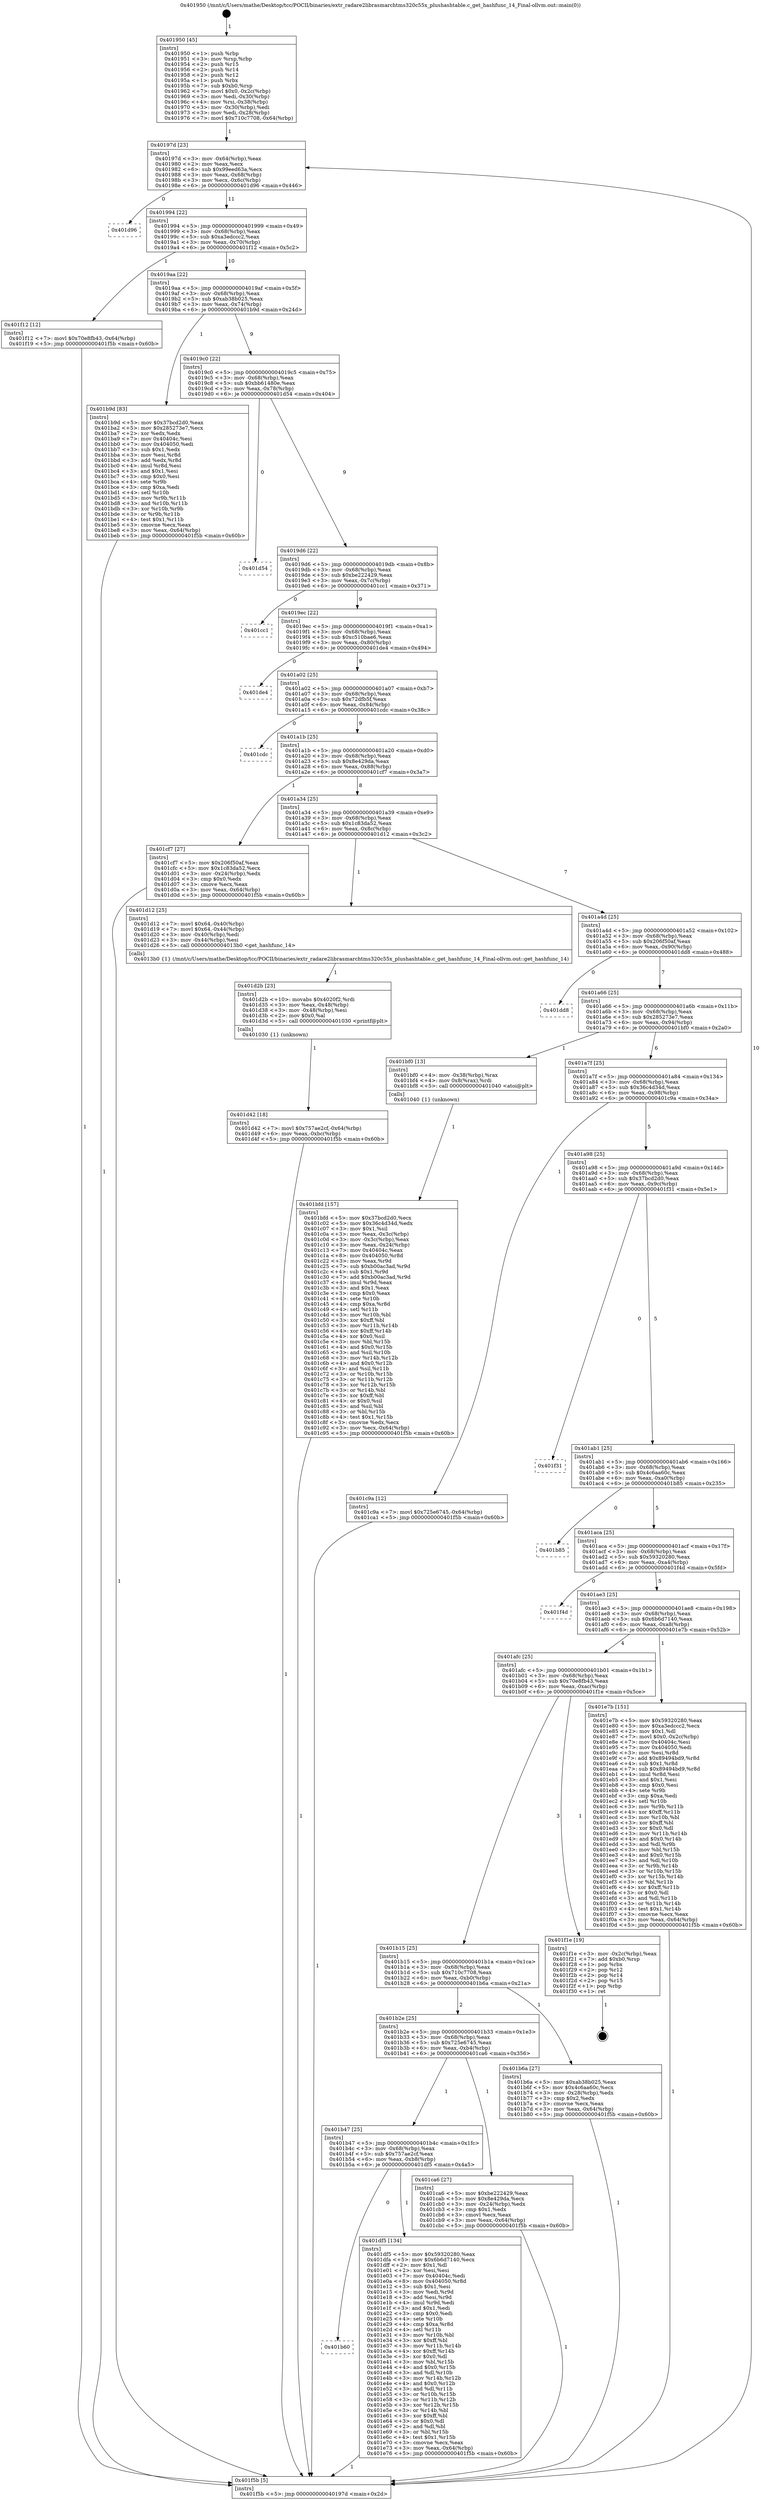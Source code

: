 digraph "0x401950" {
  label = "0x401950 (/mnt/c/Users/mathe/Desktop/tcc/POCII/binaries/extr_radare2librasmarchtms320c55x_plushashtable.c_get_hashfunc_14_Final-ollvm.out::main(0))"
  labelloc = "t"
  node[shape=record]

  Entry [label="",width=0.3,height=0.3,shape=circle,fillcolor=black,style=filled]
  "0x40197d" [label="{
     0x40197d [23]\l
     | [instrs]\l
     &nbsp;&nbsp;0x40197d \<+3\>: mov -0x64(%rbp),%eax\l
     &nbsp;&nbsp;0x401980 \<+2\>: mov %eax,%ecx\l
     &nbsp;&nbsp;0x401982 \<+6\>: sub $0x99eed63a,%ecx\l
     &nbsp;&nbsp;0x401988 \<+3\>: mov %eax,-0x68(%rbp)\l
     &nbsp;&nbsp;0x40198b \<+3\>: mov %ecx,-0x6c(%rbp)\l
     &nbsp;&nbsp;0x40198e \<+6\>: je 0000000000401d96 \<main+0x446\>\l
  }"]
  "0x401d96" [label="{
     0x401d96\l
  }", style=dashed]
  "0x401994" [label="{
     0x401994 [22]\l
     | [instrs]\l
     &nbsp;&nbsp;0x401994 \<+5\>: jmp 0000000000401999 \<main+0x49\>\l
     &nbsp;&nbsp;0x401999 \<+3\>: mov -0x68(%rbp),%eax\l
     &nbsp;&nbsp;0x40199c \<+5\>: sub $0xa3edccc2,%eax\l
     &nbsp;&nbsp;0x4019a1 \<+3\>: mov %eax,-0x70(%rbp)\l
     &nbsp;&nbsp;0x4019a4 \<+6\>: je 0000000000401f12 \<main+0x5c2\>\l
  }"]
  Exit [label="",width=0.3,height=0.3,shape=circle,fillcolor=black,style=filled,peripheries=2]
  "0x401f12" [label="{
     0x401f12 [12]\l
     | [instrs]\l
     &nbsp;&nbsp;0x401f12 \<+7\>: movl $0x70e8fb43,-0x64(%rbp)\l
     &nbsp;&nbsp;0x401f19 \<+5\>: jmp 0000000000401f5b \<main+0x60b\>\l
  }"]
  "0x4019aa" [label="{
     0x4019aa [22]\l
     | [instrs]\l
     &nbsp;&nbsp;0x4019aa \<+5\>: jmp 00000000004019af \<main+0x5f\>\l
     &nbsp;&nbsp;0x4019af \<+3\>: mov -0x68(%rbp),%eax\l
     &nbsp;&nbsp;0x4019b2 \<+5\>: sub $0xab38b025,%eax\l
     &nbsp;&nbsp;0x4019b7 \<+3\>: mov %eax,-0x74(%rbp)\l
     &nbsp;&nbsp;0x4019ba \<+6\>: je 0000000000401b9d \<main+0x24d\>\l
  }"]
  "0x401b60" [label="{
     0x401b60\l
  }", style=dashed]
  "0x401b9d" [label="{
     0x401b9d [83]\l
     | [instrs]\l
     &nbsp;&nbsp;0x401b9d \<+5\>: mov $0x37bcd2d0,%eax\l
     &nbsp;&nbsp;0x401ba2 \<+5\>: mov $0x285273e7,%ecx\l
     &nbsp;&nbsp;0x401ba7 \<+2\>: xor %edx,%edx\l
     &nbsp;&nbsp;0x401ba9 \<+7\>: mov 0x40404c,%esi\l
     &nbsp;&nbsp;0x401bb0 \<+7\>: mov 0x404050,%edi\l
     &nbsp;&nbsp;0x401bb7 \<+3\>: sub $0x1,%edx\l
     &nbsp;&nbsp;0x401bba \<+3\>: mov %esi,%r8d\l
     &nbsp;&nbsp;0x401bbd \<+3\>: add %edx,%r8d\l
     &nbsp;&nbsp;0x401bc0 \<+4\>: imul %r8d,%esi\l
     &nbsp;&nbsp;0x401bc4 \<+3\>: and $0x1,%esi\l
     &nbsp;&nbsp;0x401bc7 \<+3\>: cmp $0x0,%esi\l
     &nbsp;&nbsp;0x401bca \<+4\>: sete %r9b\l
     &nbsp;&nbsp;0x401bce \<+3\>: cmp $0xa,%edi\l
     &nbsp;&nbsp;0x401bd1 \<+4\>: setl %r10b\l
     &nbsp;&nbsp;0x401bd5 \<+3\>: mov %r9b,%r11b\l
     &nbsp;&nbsp;0x401bd8 \<+3\>: and %r10b,%r11b\l
     &nbsp;&nbsp;0x401bdb \<+3\>: xor %r10b,%r9b\l
     &nbsp;&nbsp;0x401bde \<+3\>: or %r9b,%r11b\l
     &nbsp;&nbsp;0x401be1 \<+4\>: test $0x1,%r11b\l
     &nbsp;&nbsp;0x401be5 \<+3\>: cmovne %ecx,%eax\l
     &nbsp;&nbsp;0x401be8 \<+3\>: mov %eax,-0x64(%rbp)\l
     &nbsp;&nbsp;0x401beb \<+5\>: jmp 0000000000401f5b \<main+0x60b\>\l
  }"]
  "0x4019c0" [label="{
     0x4019c0 [22]\l
     | [instrs]\l
     &nbsp;&nbsp;0x4019c0 \<+5\>: jmp 00000000004019c5 \<main+0x75\>\l
     &nbsp;&nbsp;0x4019c5 \<+3\>: mov -0x68(%rbp),%eax\l
     &nbsp;&nbsp;0x4019c8 \<+5\>: sub $0xbb61480e,%eax\l
     &nbsp;&nbsp;0x4019cd \<+3\>: mov %eax,-0x78(%rbp)\l
     &nbsp;&nbsp;0x4019d0 \<+6\>: je 0000000000401d54 \<main+0x404\>\l
  }"]
  "0x401df5" [label="{
     0x401df5 [134]\l
     | [instrs]\l
     &nbsp;&nbsp;0x401df5 \<+5\>: mov $0x59320280,%eax\l
     &nbsp;&nbsp;0x401dfa \<+5\>: mov $0x6b6d7140,%ecx\l
     &nbsp;&nbsp;0x401dff \<+2\>: mov $0x1,%dl\l
     &nbsp;&nbsp;0x401e01 \<+2\>: xor %esi,%esi\l
     &nbsp;&nbsp;0x401e03 \<+7\>: mov 0x40404c,%edi\l
     &nbsp;&nbsp;0x401e0a \<+8\>: mov 0x404050,%r8d\l
     &nbsp;&nbsp;0x401e12 \<+3\>: sub $0x1,%esi\l
     &nbsp;&nbsp;0x401e15 \<+3\>: mov %edi,%r9d\l
     &nbsp;&nbsp;0x401e18 \<+3\>: add %esi,%r9d\l
     &nbsp;&nbsp;0x401e1b \<+4\>: imul %r9d,%edi\l
     &nbsp;&nbsp;0x401e1f \<+3\>: and $0x1,%edi\l
     &nbsp;&nbsp;0x401e22 \<+3\>: cmp $0x0,%edi\l
     &nbsp;&nbsp;0x401e25 \<+4\>: sete %r10b\l
     &nbsp;&nbsp;0x401e29 \<+4\>: cmp $0xa,%r8d\l
     &nbsp;&nbsp;0x401e2d \<+4\>: setl %r11b\l
     &nbsp;&nbsp;0x401e31 \<+3\>: mov %r10b,%bl\l
     &nbsp;&nbsp;0x401e34 \<+3\>: xor $0xff,%bl\l
     &nbsp;&nbsp;0x401e37 \<+3\>: mov %r11b,%r14b\l
     &nbsp;&nbsp;0x401e3a \<+4\>: xor $0xff,%r14b\l
     &nbsp;&nbsp;0x401e3e \<+3\>: xor $0x0,%dl\l
     &nbsp;&nbsp;0x401e41 \<+3\>: mov %bl,%r15b\l
     &nbsp;&nbsp;0x401e44 \<+4\>: and $0x0,%r15b\l
     &nbsp;&nbsp;0x401e48 \<+3\>: and %dl,%r10b\l
     &nbsp;&nbsp;0x401e4b \<+3\>: mov %r14b,%r12b\l
     &nbsp;&nbsp;0x401e4e \<+4\>: and $0x0,%r12b\l
     &nbsp;&nbsp;0x401e52 \<+3\>: and %dl,%r11b\l
     &nbsp;&nbsp;0x401e55 \<+3\>: or %r10b,%r15b\l
     &nbsp;&nbsp;0x401e58 \<+3\>: or %r11b,%r12b\l
     &nbsp;&nbsp;0x401e5b \<+3\>: xor %r12b,%r15b\l
     &nbsp;&nbsp;0x401e5e \<+3\>: or %r14b,%bl\l
     &nbsp;&nbsp;0x401e61 \<+3\>: xor $0xff,%bl\l
     &nbsp;&nbsp;0x401e64 \<+3\>: or $0x0,%dl\l
     &nbsp;&nbsp;0x401e67 \<+2\>: and %dl,%bl\l
     &nbsp;&nbsp;0x401e69 \<+3\>: or %bl,%r15b\l
     &nbsp;&nbsp;0x401e6c \<+4\>: test $0x1,%r15b\l
     &nbsp;&nbsp;0x401e70 \<+3\>: cmovne %ecx,%eax\l
     &nbsp;&nbsp;0x401e73 \<+3\>: mov %eax,-0x64(%rbp)\l
     &nbsp;&nbsp;0x401e76 \<+5\>: jmp 0000000000401f5b \<main+0x60b\>\l
  }"]
  "0x401d54" [label="{
     0x401d54\l
  }", style=dashed]
  "0x4019d6" [label="{
     0x4019d6 [22]\l
     | [instrs]\l
     &nbsp;&nbsp;0x4019d6 \<+5\>: jmp 00000000004019db \<main+0x8b\>\l
     &nbsp;&nbsp;0x4019db \<+3\>: mov -0x68(%rbp),%eax\l
     &nbsp;&nbsp;0x4019de \<+5\>: sub $0xbe222429,%eax\l
     &nbsp;&nbsp;0x4019e3 \<+3\>: mov %eax,-0x7c(%rbp)\l
     &nbsp;&nbsp;0x4019e6 \<+6\>: je 0000000000401cc1 \<main+0x371\>\l
  }"]
  "0x401d42" [label="{
     0x401d42 [18]\l
     | [instrs]\l
     &nbsp;&nbsp;0x401d42 \<+7\>: movl $0x757ae2cf,-0x64(%rbp)\l
     &nbsp;&nbsp;0x401d49 \<+6\>: mov %eax,-0xbc(%rbp)\l
     &nbsp;&nbsp;0x401d4f \<+5\>: jmp 0000000000401f5b \<main+0x60b\>\l
  }"]
  "0x401cc1" [label="{
     0x401cc1\l
  }", style=dashed]
  "0x4019ec" [label="{
     0x4019ec [22]\l
     | [instrs]\l
     &nbsp;&nbsp;0x4019ec \<+5\>: jmp 00000000004019f1 \<main+0xa1\>\l
     &nbsp;&nbsp;0x4019f1 \<+3\>: mov -0x68(%rbp),%eax\l
     &nbsp;&nbsp;0x4019f4 \<+5\>: sub $0xc510bae6,%eax\l
     &nbsp;&nbsp;0x4019f9 \<+3\>: mov %eax,-0x80(%rbp)\l
     &nbsp;&nbsp;0x4019fc \<+6\>: je 0000000000401de4 \<main+0x494\>\l
  }"]
  "0x401d2b" [label="{
     0x401d2b [23]\l
     | [instrs]\l
     &nbsp;&nbsp;0x401d2b \<+10\>: movabs $0x4020f2,%rdi\l
     &nbsp;&nbsp;0x401d35 \<+3\>: mov %eax,-0x48(%rbp)\l
     &nbsp;&nbsp;0x401d38 \<+3\>: mov -0x48(%rbp),%esi\l
     &nbsp;&nbsp;0x401d3b \<+2\>: mov $0x0,%al\l
     &nbsp;&nbsp;0x401d3d \<+5\>: call 0000000000401030 \<printf@plt\>\l
     | [calls]\l
     &nbsp;&nbsp;0x401030 \{1\} (unknown)\l
  }"]
  "0x401de4" [label="{
     0x401de4\l
  }", style=dashed]
  "0x401a02" [label="{
     0x401a02 [25]\l
     | [instrs]\l
     &nbsp;&nbsp;0x401a02 \<+5\>: jmp 0000000000401a07 \<main+0xb7\>\l
     &nbsp;&nbsp;0x401a07 \<+3\>: mov -0x68(%rbp),%eax\l
     &nbsp;&nbsp;0x401a0a \<+5\>: sub $0x72dfb5f,%eax\l
     &nbsp;&nbsp;0x401a0f \<+6\>: mov %eax,-0x84(%rbp)\l
     &nbsp;&nbsp;0x401a15 \<+6\>: je 0000000000401cdc \<main+0x38c\>\l
  }"]
  "0x401b47" [label="{
     0x401b47 [25]\l
     | [instrs]\l
     &nbsp;&nbsp;0x401b47 \<+5\>: jmp 0000000000401b4c \<main+0x1fc\>\l
     &nbsp;&nbsp;0x401b4c \<+3\>: mov -0x68(%rbp),%eax\l
     &nbsp;&nbsp;0x401b4f \<+5\>: sub $0x757ae2cf,%eax\l
     &nbsp;&nbsp;0x401b54 \<+6\>: mov %eax,-0xb8(%rbp)\l
     &nbsp;&nbsp;0x401b5a \<+6\>: je 0000000000401df5 \<main+0x4a5\>\l
  }"]
  "0x401cdc" [label="{
     0x401cdc\l
  }", style=dashed]
  "0x401a1b" [label="{
     0x401a1b [25]\l
     | [instrs]\l
     &nbsp;&nbsp;0x401a1b \<+5\>: jmp 0000000000401a20 \<main+0xd0\>\l
     &nbsp;&nbsp;0x401a20 \<+3\>: mov -0x68(%rbp),%eax\l
     &nbsp;&nbsp;0x401a23 \<+5\>: sub $0x8e429da,%eax\l
     &nbsp;&nbsp;0x401a28 \<+6\>: mov %eax,-0x88(%rbp)\l
     &nbsp;&nbsp;0x401a2e \<+6\>: je 0000000000401cf7 \<main+0x3a7\>\l
  }"]
  "0x401ca6" [label="{
     0x401ca6 [27]\l
     | [instrs]\l
     &nbsp;&nbsp;0x401ca6 \<+5\>: mov $0xbe222429,%eax\l
     &nbsp;&nbsp;0x401cab \<+5\>: mov $0x8e429da,%ecx\l
     &nbsp;&nbsp;0x401cb0 \<+3\>: mov -0x24(%rbp),%edx\l
     &nbsp;&nbsp;0x401cb3 \<+3\>: cmp $0x1,%edx\l
     &nbsp;&nbsp;0x401cb6 \<+3\>: cmovl %ecx,%eax\l
     &nbsp;&nbsp;0x401cb9 \<+3\>: mov %eax,-0x64(%rbp)\l
     &nbsp;&nbsp;0x401cbc \<+5\>: jmp 0000000000401f5b \<main+0x60b\>\l
  }"]
  "0x401cf7" [label="{
     0x401cf7 [27]\l
     | [instrs]\l
     &nbsp;&nbsp;0x401cf7 \<+5\>: mov $0x206f50af,%eax\l
     &nbsp;&nbsp;0x401cfc \<+5\>: mov $0x1c83da52,%ecx\l
     &nbsp;&nbsp;0x401d01 \<+3\>: mov -0x24(%rbp),%edx\l
     &nbsp;&nbsp;0x401d04 \<+3\>: cmp $0x0,%edx\l
     &nbsp;&nbsp;0x401d07 \<+3\>: cmove %ecx,%eax\l
     &nbsp;&nbsp;0x401d0a \<+3\>: mov %eax,-0x64(%rbp)\l
     &nbsp;&nbsp;0x401d0d \<+5\>: jmp 0000000000401f5b \<main+0x60b\>\l
  }"]
  "0x401a34" [label="{
     0x401a34 [25]\l
     | [instrs]\l
     &nbsp;&nbsp;0x401a34 \<+5\>: jmp 0000000000401a39 \<main+0xe9\>\l
     &nbsp;&nbsp;0x401a39 \<+3\>: mov -0x68(%rbp),%eax\l
     &nbsp;&nbsp;0x401a3c \<+5\>: sub $0x1c83da52,%eax\l
     &nbsp;&nbsp;0x401a41 \<+6\>: mov %eax,-0x8c(%rbp)\l
     &nbsp;&nbsp;0x401a47 \<+6\>: je 0000000000401d12 \<main+0x3c2\>\l
  }"]
  "0x401bfd" [label="{
     0x401bfd [157]\l
     | [instrs]\l
     &nbsp;&nbsp;0x401bfd \<+5\>: mov $0x37bcd2d0,%ecx\l
     &nbsp;&nbsp;0x401c02 \<+5\>: mov $0x36c4d34d,%edx\l
     &nbsp;&nbsp;0x401c07 \<+3\>: mov $0x1,%sil\l
     &nbsp;&nbsp;0x401c0a \<+3\>: mov %eax,-0x3c(%rbp)\l
     &nbsp;&nbsp;0x401c0d \<+3\>: mov -0x3c(%rbp),%eax\l
     &nbsp;&nbsp;0x401c10 \<+3\>: mov %eax,-0x24(%rbp)\l
     &nbsp;&nbsp;0x401c13 \<+7\>: mov 0x40404c,%eax\l
     &nbsp;&nbsp;0x401c1a \<+8\>: mov 0x404050,%r8d\l
     &nbsp;&nbsp;0x401c22 \<+3\>: mov %eax,%r9d\l
     &nbsp;&nbsp;0x401c25 \<+7\>: sub $0xb00ac3ad,%r9d\l
     &nbsp;&nbsp;0x401c2c \<+4\>: sub $0x1,%r9d\l
     &nbsp;&nbsp;0x401c30 \<+7\>: add $0xb00ac3ad,%r9d\l
     &nbsp;&nbsp;0x401c37 \<+4\>: imul %r9d,%eax\l
     &nbsp;&nbsp;0x401c3b \<+3\>: and $0x1,%eax\l
     &nbsp;&nbsp;0x401c3e \<+3\>: cmp $0x0,%eax\l
     &nbsp;&nbsp;0x401c41 \<+4\>: sete %r10b\l
     &nbsp;&nbsp;0x401c45 \<+4\>: cmp $0xa,%r8d\l
     &nbsp;&nbsp;0x401c49 \<+4\>: setl %r11b\l
     &nbsp;&nbsp;0x401c4d \<+3\>: mov %r10b,%bl\l
     &nbsp;&nbsp;0x401c50 \<+3\>: xor $0xff,%bl\l
     &nbsp;&nbsp;0x401c53 \<+3\>: mov %r11b,%r14b\l
     &nbsp;&nbsp;0x401c56 \<+4\>: xor $0xff,%r14b\l
     &nbsp;&nbsp;0x401c5a \<+4\>: xor $0x0,%sil\l
     &nbsp;&nbsp;0x401c5e \<+3\>: mov %bl,%r15b\l
     &nbsp;&nbsp;0x401c61 \<+4\>: and $0x0,%r15b\l
     &nbsp;&nbsp;0x401c65 \<+3\>: and %sil,%r10b\l
     &nbsp;&nbsp;0x401c68 \<+3\>: mov %r14b,%r12b\l
     &nbsp;&nbsp;0x401c6b \<+4\>: and $0x0,%r12b\l
     &nbsp;&nbsp;0x401c6f \<+3\>: and %sil,%r11b\l
     &nbsp;&nbsp;0x401c72 \<+3\>: or %r10b,%r15b\l
     &nbsp;&nbsp;0x401c75 \<+3\>: or %r11b,%r12b\l
     &nbsp;&nbsp;0x401c78 \<+3\>: xor %r12b,%r15b\l
     &nbsp;&nbsp;0x401c7b \<+3\>: or %r14b,%bl\l
     &nbsp;&nbsp;0x401c7e \<+3\>: xor $0xff,%bl\l
     &nbsp;&nbsp;0x401c81 \<+4\>: or $0x0,%sil\l
     &nbsp;&nbsp;0x401c85 \<+3\>: and %sil,%bl\l
     &nbsp;&nbsp;0x401c88 \<+3\>: or %bl,%r15b\l
     &nbsp;&nbsp;0x401c8b \<+4\>: test $0x1,%r15b\l
     &nbsp;&nbsp;0x401c8f \<+3\>: cmovne %edx,%ecx\l
     &nbsp;&nbsp;0x401c92 \<+3\>: mov %ecx,-0x64(%rbp)\l
     &nbsp;&nbsp;0x401c95 \<+5\>: jmp 0000000000401f5b \<main+0x60b\>\l
  }"]
  "0x401d12" [label="{
     0x401d12 [25]\l
     | [instrs]\l
     &nbsp;&nbsp;0x401d12 \<+7\>: movl $0x64,-0x40(%rbp)\l
     &nbsp;&nbsp;0x401d19 \<+7\>: movl $0x64,-0x44(%rbp)\l
     &nbsp;&nbsp;0x401d20 \<+3\>: mov -0x40(%rbp),%edi\l
     &nbsp;&nbsp;0x401d23 \<+3\>: mov -0x44(%rbp),%esi\l
     &nbsp;&nbsp;0x401d26 \<+5\>: call 00000000004013b0 \<get_hashfunc_14\>\l
     | [calls]\l
     &nbsp;&nbsp;0x4013b0 \{1\} (/mnt/c/Users/mathe/Desktop/tcc/POCII/binaries/extr_radare2librasmarchtms320c55x_plushashtable.c_get_hashfunc_14_Final-ollvm.out::get_hashfunc_14)\l
  }"]
  "0x401a4d" [label="{
     0x401a4d [25]\l
     | [instrs]\l
     &nbsp;&nbsp;0x401a4d \<+5\>: jmp 0000000000401a52 \<main+0x102\>\l
     &nbsp;&nbsp;0x401a52 \<+3\>: mov -0x68(%rbp),%eax\l
     &nbsp;&nbsp;0x401a55 \<+5\>: sub $0x206f50af,%eax\l
     &nbsp;&nbsp;0x401a5a \<+6\>: mov %eax,-0x90(%rbp)\l
     &nbsp;&nbsp;0x401a60 \<+6\>: je 0000000000401dd8 \<main+0x488\>\l
  }"]
  "0x401950" [label="{
     0x401950 [45]\l
     | [instrs]\l
     &nbsp;&nbsp;0x401950 \<+1\>: push %rbp\l
     &nbsp;&nbsp;0x401951 \<+3\>: mov %rsp,%rbp\l
     &nbsp;&nbsp;0x401954 \<+2\>: push %r15\l
     &nbsp;&nbsp;0x401956 \<+2\>: push %r14\l
     &nbsp;&nbsp;0x401958 \<+2\>: push %r12\l
     &nbsp;&nbsp;0x40195a \<+1\>: push %rbx\l
     &nbsp;&nbsp;0x40195b \<+7\>: sub $0xb0,%rsp\l
     &nbsp;&nbsp;0x401962 \<+7\>: movl $0x0,-0x2c(%rbp)\l
     &nbsp;&nbsp;0x401969 \<+3\>: mov %edi,-0x30(%rbp)\l
     &nbsp;&nbsp;0x40196c \<+4\>: mov %rsi,-0x38(%rbp)\l
     &nbsp;&nbsp;0x401970 \<+3\>: mov -0x30(%rbp),%edi\l
     &nbsp;&nbsp;0x401973 \<+3\>: mov %edi,-0x28(%rbp)\l
     &nbsp;&nbsp;0x401976 \<+7\>: movl $0x710c7708,-0x64(%rbp)\l
  }"]
  "0x401dd8" [label="{
     0x401dd8\l
  }", style=dashed]
  "0x401a66" [label="{
     0x401a66 [25]\l
     | [instrs]\l
     &nbsp;&nbsp;0x401a66 \<+5\>: jmp 0000000000401a6b \<main+0x11b\>\l
     &nbsp;&nbsp;0x401a6b \<+3\>: mov -0x68(%rbp),%eax\l
     &nbsp;&nbsp;0x401a6e \<+5\>: sub $0x285273e7,%eax\l
     &nbsp;&nbsp;0x401a73 \<+6\>: mov %eax,-0x94(%rbp)\l
     &nbsp;&nbsp;0x401a79 \<+6\>: je 0000000000401bf0 \<main+0x2a0\>\l
  }"]
  "0x401f5b" [label="{
     0x401f5b [5]\l
     | [instrs]\l
     &nbsp;&nbsp;0x401f5b \<+5\>: jmp 000000000040197d \<main+0x2d\>\l
  }"]
  "0x401bf0" [label="{
     0x401bf0 [13]\l
     | [instrs]\l
     &nbsp;&nbsp;0x401bf0 \<+4\>: mov -0x38(%rbp),%rax\l
     &nbsp;&nbsp;0x401bf4 \<+4\>: mov 0x8(%rax),%rdi\l
     &nbsp;&nbsp;0x401bf8 \<+5\>: call 0000000000401040 \<atoi@plt\>\l
     | [calls]\l
     &nbsp;&nbsp;0x401040 \{1\} (unknown)\l
  }"]
  "0x401a7f" [label="{
     0x401a7f [25]\l
     | [instrs]\l
     &nbsp;&nbsp;0x401a7f \<+5\>: jmp 0000000000401a84 \<main+0x134\>\l
     &nbsp;&nbsp;0x401a84 \<+3\>: mov -0x68(%rbp),%eax\l
     &nbsp;&nbsp;0x401a87 \<+5\>: sub $0x36c4d34d,%eax\l
     &nbsp;&nbsp;0x401a8c \<+6\>: mov %eax,-0x98(%rbp)\l
     &nbsp;&nbsp;0x401a92 \<+6\>: je 0000000000401c9a \<main+0x34a\>\l
  }"]
  "0x401b2e" [label="{
     0x401b2e [25]\l
     | [instrs]\l
     &nbsp;&nbsp;0x401b2e \<+5\>: jmp 0000000000401b33 \<main+0x1e3\>\l
     &nbsp;&nbsp;0x401b33 \<+3\>: mov -0x68(%rbp),%eax\l
     &nbsp;&nbsp;0x401b36 \<+5\>: sub $0x725e6745,%eax\l
     &nbsp;&nbsp;0x401b3b \<+6\>: mov %eax,-0xb4(%rbp)\l
     &nbsp;&nbsp;0x401b41 \<+6\>: je 0000000000401ca6 \<main+0x356\>\l
  }"]
  "0x401c9a" [label="{
     0x401c9a [12]\l
     | [instrs]\l
     &nbsp;&nbsp;0x401c9a \<+7\>: movl $0x725e6745,-0x64(%rbp)\l
     &nbsp;&nbsp;0x401ca1 \<+5\>: jmp 0000000000401f5b \<main+0x60b\>\l
  }"]
  "0x401a98" [label="{
     0x401a98 [25]\l
     | [instrs]\l
     &nbsp;&nbsp;0x401a98 \<+5\>: jmp 0000000000401a9d \<main+0x14d\>\l
     &nbsp;&nbsp;0x401a9d \<+3\>: mov -0x68(%rbp),%eax\l
     &nbsp;&nbsp;0x401aa0 \<+5\>: sub $0x37bcd2d0,%eax\l
     &nbsp;&nbsp;0x401aa5 \<+6\>: mov %eax,-0x9c(%rbp)\l
     &nbsp;&nbsp;0x401aab \<+6\>: je 0000000000401f31 \<main+0x5e1\>\l
  }"]
  "0x401b6a" [label="{
     0x401b6a [27]\l
     | [instrs]\l
     &nbsp;&nbsp;0x401b6a \<+5\>: mov $0xab38b025,%eax\l
     &nbsp;&nbsp;0x401b6f \<+5\>: mov $0x4c6aa60c,%ecx\l
     &nbsp;&nbsp;0x401b74 \<+3\>: mov -0x28(%rbp),%edx\l
     &nbsp;&nbsp;0x401b77 \<+3\>: cmp $0x2,%edx\l
     &nbsp;&nbsp;0x401b7a \<+3\>: cmovne %ecx,%eax\l
     &nbsp;&nbsp;0x401b7d \<+3\>: mov %eax,-0x64(%rbp)\l
     &nbsp;&nbsp;0x401b80 \<+5\>: jmp 0000000000401f5b \<main+0x60b\>\l
  }"]
  "0x401f31" [label="{
     0x401f31\l
  }", style=dashed]
  "0x401ab1" [label="{
     0x401ab1 [25]\l
     | [instrs]\l
     &nbsp;&nbsp;0x401ab1 \<+5\>: jmp 0000000000401ab6 \<main+0x166\>\l
     &nbsp;&nbsp;0x401ab6 \<+3\>: mov -0x68(%rbp),%eax\l
     &nbsp;&nbsp;0x401ab9 \<+5\>: sub $0x4c6aa60c,%eax\l
     &nbsp;&nbsp;0x401abe \<+6\>: mov %eax,-0xa0(%rbp)\l
     &nbsp;&nbsp;0x401ac4 \<+6\>: je 0000000000401b85 \<main+0x235\>\l
  }"]
  "0x401b15" [label="{
     0x401b15 [25]\l
     | [instrs]\l
     &nbsp;&nbsp;0x401b15 \<+5\>: jmp 0000000000401b1a \<main+0x1ca\>\l
     &nbsp;&nbsp;0x401b1a \<+3\>: mov -0x68(%rbp),%eax\l
     &nbsp;&nbsp;0x401b1d \<+5\>: sub $0x710c7708,%eax\l
     &nbsp;&nbsp;0x401b22 \<+6\>: mov %eax,-0xb0(%rbp)\l
     &nbsp;&nbsp;0x401b28 \<+6\>: je 0000000000401b6a \<main+0x21a\>\l
  }"]
  "0x401b85" [label="{
     0x401b85\l
  }", style=dashed]
  "0x401aca" [label="{
     0x401aca [25]\l
     | [instrs]\l
     &nbsp;&nbsp;0x401aca \<+5\>: jmp 0000000000401acf \<main+0x17f\>\l
     &nbsp;&nbsp;0x401acf \<+3\>: mov -0x68(%rbp),%eax\l
     &nbsp;&nbsp;0x401ad2 \<+5\>: sub $0x59320280,%eax\l
     &nbsp;&nbsp;0x401ad7 \<+6\>: mov %eax,-0xa4(%rbp)\l
     &nbsp;&nbsp;0x401add \<+6\>: je 0000000000401f4d \<main+0x5fd\>\l
  }"]
  "0x401f1e" [label="{
     0x401f1e [19]\l
     | [instrs]\l
     &nbsp;&nbsp;0x401f1e \<+3\>: mov -0x2c(%rbp),%eax\l
     &nbsp;&nbsp;0x401f21 \<+7\>: add $0xb0,%rsp\l
     &nbsp;&nbsp;0x401f28 \<+1\>: pop %rbx\l
     &nbsp;&nbsp;0x401f29 \<+2\>: pop %r12\l
     &nbsp;&nbsp;0x401f2b \<+2\>: pop %r14\l
     &nbsp;&nbsp;0x401f2d \<+2\>: pop %r15\l
     &nbsp;&nbsp;0x401f2f \<+1\>: pop %rbp\l
     &nbsp;&nbsp;0x401f30 \<+1\>: ret\l
  }"]
  "0x401f4d" [label="{
     0x401f4d\l
  }", style=dashed]
  "0x401ae3" [label="{
     0x401ae3 [25]\l
     | [instrs]\l
     &nbsp;&nbsp;0x401ae3 \<+5\>: jmp 0000000000401ae8 \<main+0x198\>\l
     &nbsp;&nbsp;0x401ae8 \<+3\>: mov -0x68(%rbp),%eax\l
     &nbsp;&nbsp;0x401aeb \<+5\>: sub $0x6b6d7140,%eax\l
     &nbsp;&nbsp;0x401af0 \<+6\>: mov %eax,-0xa8(%rbp)\l
     &nbsp;&nbsp;0x401af6 \<+6\>: je 0000000000401e7b \<main+0x52b\>\l
  }"]
  "0x401afc" [label="{
     0x401afc [25]\l
     | [instrs]\l
     &nbsp;&nbsp;0x401afc \<+5\>: jmp 0000000000401b01 \<main+0x1b1\>\l
     &nbsp;&nbsp;0x401b01 \<+3\>: mov -0x68(%rbp),%eax\l
     &nbsp;&nbsp;0x401b04 \<+5\>: sub $0x70e8fb43,%eax\l
     &nbsp;&nbsp;0x401b09 \<+6\>: mov %eax,-0xac(%rbp)\l
     &nbsp;&nbsp;0x401b0f \<+6\>: je 0000000000401f1e \<main+0x5ce\>\l
  }"]
  "0x401e7b" [label="{
     0x401e7b [151]\l
     | [instrs]\l
     &nbsp;&nbsp;0x401e7b \<+5\>: mov $0x59320280,%eax\l
     &nbsp;&nbsp;0x401e80 \<+5\>: mov $0xa3edccc2,%ecx\l
     &nbsp;&nbsp;0x401e85 \<+2\>: mov $0x1,%dl\l
     &nbsp;&nbsp;0x401e87 \<+7\>: movl $0x0,-0x2c(%rbp)\l
     &nbsp;&nbsp;0x401e8e \<+7\>: mov 0x40404c,%esi\l
     &nbsp;&nbsp;0x401e95 \<+7\>: mov 0x404050,%edi\l
     &nbsp;&nbsp;0x401e9c \<+3\>: mov %esi,%r8d\l
     &nbsp;&nbsp;0x401e9f \<+7\>: add $0x89494bd9,%r8d\l
     &nbsp;&nbsp;0x401ea6 \<+4\>: sub $0x1,%r8d\l
     &nbsp;&nbsp;0x401eaa \<+7\>: sub $0x89494bd9,%r8d\l
     &nbsp;&nbsp;0x401eb1 \<+4\>: imul %r8d,%esi\l
     &nbsp;&nbsp;0x401eb5 \<+3\>: and $0x1,%esi\l
     &nbsp;&nbsp;0x401eb8 \<+3\>: cmp $0x0,%esi\l
     &nbsp;&nbsp;0x401ebb \<+4\>: sete %r9b\l
     &nbsp;&nbsp;0x401ebf \<+3\>: cmp $0xa,%edi\l
     &nbsp;&nbsp;0x401ec2 \<+4\>: setl %r10b\l
     &nbsp;&nbsp;0x401ec6 \<+3\>: mov %r9b,%r11b\l
     &nbsp;&nbsp;0x401ec9 \<+4\>: xor $0xff,%r11b\l
     &nbsp;&nbsp;0x401ecd \<+3\>: mov %r10b,%bl\l
     &nbsp;&nbsp;0x401ed0 \<+3\>: xor $0xff,%bl\l
     &nbsp;&nbsp;0x401ed3 \<+3\>: xor $0x0,%dl\l
     &nbsp;&nbsp;0x401ed6 \<+3\>: mov %r11b,%r14b\l
     &nbsp;&nbsp;0x401ed9 \<+4\>: and $0x0,%r14b\l
     &nbsp;&nbsp;0x401edd \<+3\>: and %dl,%r9b\l
     &nbsp;&nbsp;0x401ee0 \<+3\>: mov %bl,%r15b\l
     &nbsp;&nbsp;0x401ee3 \<+4\>: and $0x0,%r15b\l
     &nbsp;&nbsp;0x401ee7 \<+3\>: and %dl,%r10b\l
     &nbsp;&nbsp;0x401eea \<+3\>: or %r9b,%r14b\l
     &nbsp;&nbsp;0x401eed \<+3\>: or %r10b,%r15b\l
     &nbsp;&nbsp;0x401ef0 \<+3\>: xor %r15b,%r14b\l
     &nbsp;&nbsp;0x401ef3 \<+3\>: or %bl,%r11b\l
     &nbsp;&nbsp;0x401ef6 \<+4\>: xor $0xff,%r11b\l
     &nbsp;&nbsp;0x401efa \<+3\>: or $0x0,%dl\l
     &nbsp;&nbsp;0x401efd \<+3\>: and %dl,%r11b\l
     &nbsp;&nbsp;0x401f00 \<+3\>: or %r11b,%r14b\l
     &nbsp;&nbsp;0x401f03 \<+4\>: test $0x1,%r14b\l
     &nbsp;&nbsp;0x401f07 \<+3\>: cmovne %ecx,%eax\l
     &nbsp;&nbsp;0x401f0a \<+3\>: mov %eax,-0x64(%rbp)\l
     &nbsp;&nbsp;0x401f0d \<+5\>: jmp 0000000000401f5b \<main+0x60b\>\l
  }"]
  Entry -> "0x401950" [label=" 1"]
  "0x40197d" -> "0x401d96" [label=" 0"]
  "0x40197d" -> "0x401994" [label=" 11"]
  "0x401f1e" -> Exit [label=" 1"]
  "0x401994" -> "0x401f12" [label=" 1"]
  "0x401994" -> "0x4019aa" [label=" 10"]
  "0x401f12" -> "0x401f5b" [label=" 1"]
  "0x4019aa" -> "0x401b9d" [label=" 1"]
  "0x4019aa" -> "0x4019c0" [label=" 9"]
  "0x401e7b" -> "0x401f5b" [label=" 1"]
  "0x4019c0" -> "0x401d54" [label=" 0"]
  "0x4019c0" -> "0x4019d6" [label=" 9"]
  "0x401df5" -> "0x401f5b" [label=" 1"]
  "0x4019d6" -> "0x401cc1" [label=" 0"]
  "0x4019d6" -> "0x4019ec" [label=" 9"]
  "0x401b47" -> "0x401df5" [label=" 1"]
  "0x4019ec" -> "0x401de4" [label=" 0"]
  "0x4019ec" -> "0x401a02" [label=" 9"]
  "0x401b47" -> "0x401b60" [label=" 0"]
  "0x401a02" -> "0x401cdc" [label=" 0"]
  "0x401a02" -> "0x401a1b" [label=" 9"]
  "0x401d42" -> "0x401f5b" [label=" 1"]
  "0x401a1b" -> "0x401cf7" [label=" 1"]
  "0x401a1b" -> "0x401a34" [label=" 8"]
  "0x401d2b" -> "0x401d42" [label=" 1"]
  "0x401a34" -> "0x401d12" [label=" 1"]
  "0x401a34" -> "0x401a4d" [label=" 7"]
  "0x401cf7" -> "0x401f5b" [label=" 1"]
  "0x401a4d" -> "0x401dd8" [label=" 0"]
  "0x401a4d" -> "0x401a66" [label=" 7"]
  "0x401ca6" -> "0x401f5b" [label=" 1"]
  "0x401a66" -> "0x401bf0" [label=" 1"]
  "0x401a66" -> "0x401a7f" [label=" 6"]
  "0x401b2e" -> "0x401b47" [label=" 1"]
  "0x401a7f" -> "0x401c9a" [label=" 1"]
  "0x401a7f" -> "0x401a98" [label=" 5"]
  "0x401b2e" -> "0x401ca6" [label=" 1"]
  "0x401a98" -> "0x401f31" [label=" 0"]
  "0x401a98" -> "0x401ab1" [label=" 5"]
  "0x401d12" -> "0x401d2b" [label=" 1"]
  "0x401ab1" -> "0x401b85" [label=" 0"]
  "0x401ab1" -> "0x401aca" [label=" 5"]
  "0x401bfd" -> "0x401f5b" [label=" 1"]
  "0x401aca" -> "0x401f4d" [label=" 0"]
  "0x401aca" -> "0x401ae3" [label=" 5"]
  "0x401bf0" -> "0x401bfd" [label=" 1"]
  "0x401ae3" -> "0x401e7b" [label=" 1"]
  "0x401ae3" -> "0x401afc" [label=" 4"]
  "0x401b9d" -> "0x401f5b" [label=" 1"]
  "0x401afc" -> "0x401f1e" [label=" 1"]
  "0x401afc" -> "0x401b15" [label=" 3"]
  "0x401c9a" -> "0x401f5b" [label=" 1"]
  "0x401b15" -> "0x401b6a" [label=" 1"]
  "0x401b15" -> "0x401b2e" [label=" 2"]
  "0x401b6a" -> "0x401f5b" [label=" 1"]
  "0x401950" -> "0x40197d" [label=" 1"]
  "0x401f5b" -> "0x40197d" [label=" 10"]
}
